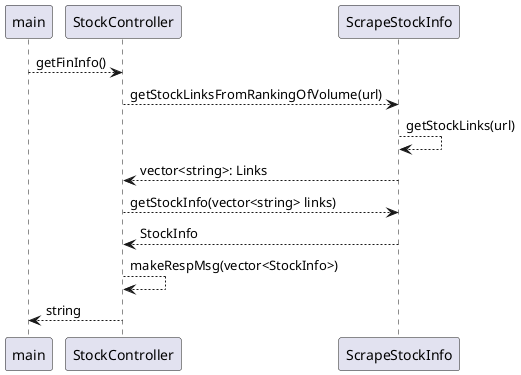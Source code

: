 @startuml

main --> StockController: getFinInfo()
    StockController --> ScrapeStockInfo: getStockLinksFromRankingOfVolume(url)
    ScrapeStockInfo --> ScrapeStockInfo: getStockLinks(url)
    ScrapeStockInfo --> StockController: vector<string>: Links
    StockController --> ScrapeStockInfo: getStockInfo(vector<string> links)
    ScrapeStockInfo --> StockController: StockInfo
    StockController --> StockController: makeRespMsg(vector<StockInfo>)
StockController --> main: string

@enduml